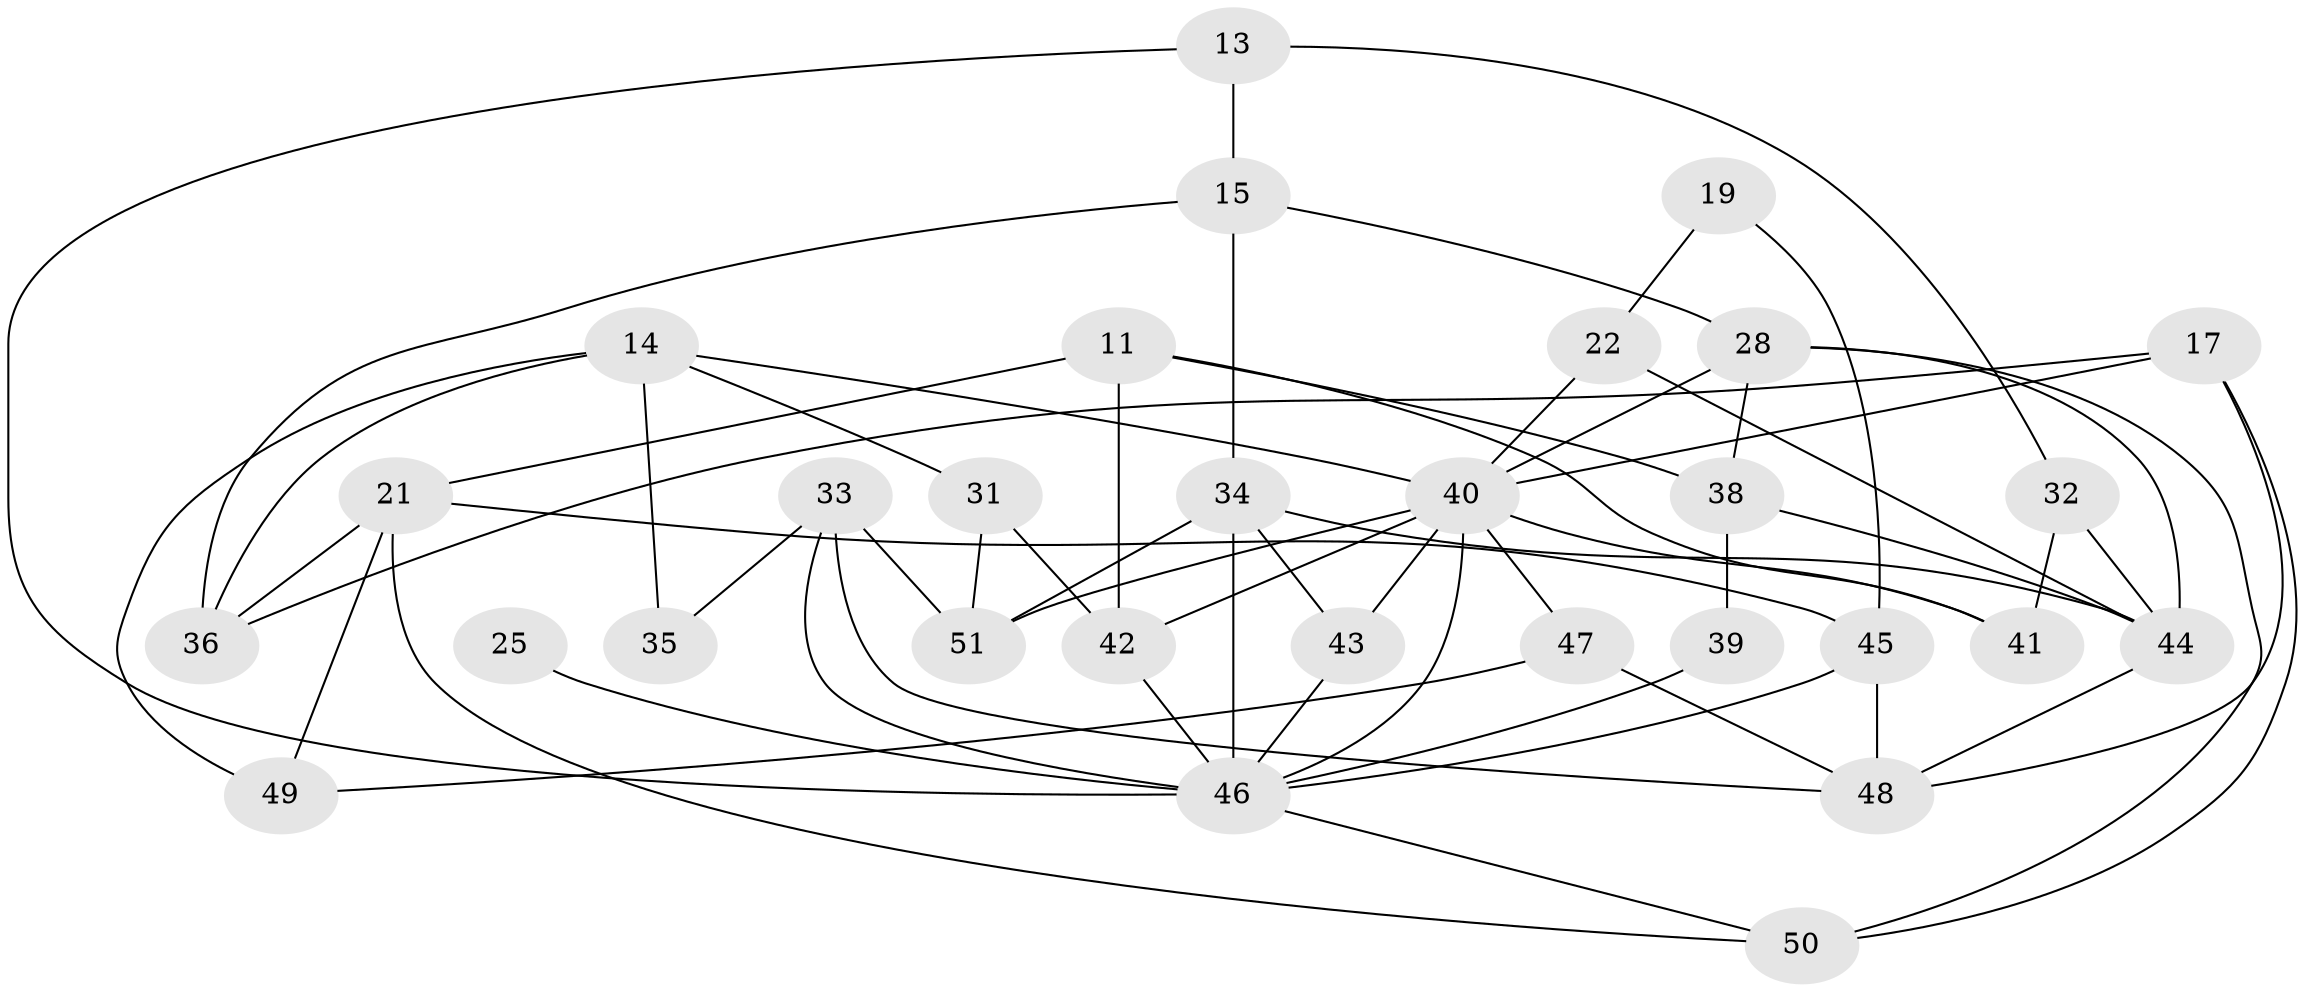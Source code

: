 // original degree distribution, {4: 0.2549019607843137, 3: 0.3137254901960784, 2: 0.11764705882352941, 5: 0.17647058823529413, 7: 0.058823529411764705, 6: 0.058823529411764705, 8: 0.0196078431372549}
// Generated by graph-tools (version 1.1) at 2025/54/03/04/25 21:54:56]
// undirected, 30 vertices, 61 edges
graph export_dot {
graph [start="1"]
  node [color=gray90,style=filled];
  11;
  13;
  14;
  15;
  17 [super="+8"];
  19;
  21 [super="+20"];
  22;
  25;
  28 [super="+23+16"];
  31;
  32 [super="+10"];
  33;
  34 [super="+27"];
  35;
  36;
  38 [super="+30"];
  39;
  40 [super="+4+5+7+24"];
  41;
  42 [super="+3+37"];
  43;
  44 [super="+29"];
  45;
  46 [super="+18+26"];
  47;
  48 [super="+1"];
  49 [super="+2"];
  50;
  51 [super="+12"];
  11 -- 41;
  11 -- 38 [weight=2];
  11 -- 42 [weight=2];
  11 -- 21;
  13 -- 15;
  13 -- 32;
  13 -- 46;
  14 -- 36;
  14 -- 31;
  14 -- 35;
  14 -- 49;
  14 -- 40;
  15 -- 36;
  15 -- 34;
  15 -- 28;
  17 -- 50 [weight=2];
  17 -- 36 [weight=2];
  17 -- 48;
  17 -- 40;
  19 -- 22;
  19 -- 45;
  21 -- 36;
  21 -- 50 [weight=2];
  21 -- 45;
  21 -- 49;
  22 -- 44;
  22 -- 40;
  25 -- 46 [weight=2];
  28 -- 44 [weight=2];
  28 -- 50 [weight=2];
  28 -- 38;
  28 -- 40;
  31 -- 42;
  31 -- 51;
  32 -- 41;
  32 -- 44 [weight=2];
  33 -- 35;
  33 -- 48;
  33 -- 46;
  33 -- 51;
  34 -- 51 [weight=2];
  34 -- 43 [weight=2];
  34 -- 44 [weight=2];
  34 -- 46 [weight=4];
  38 -- 44;
  38 -- 39;
  39 -- 46;
  40 -- 43;
  40 -- 51 [weight=2];
  40 -- 41;
  40 -- 46 [weight=3];
  40 -- 47;
  40 -- 42;
  42 -- 46;
  43 -- 46;
  44 -- 48;
  45 -- 48;
  45 -- 46;
  46 -- 50 [weight=2];
  47 -- 49;
  47 -- 48;
}
